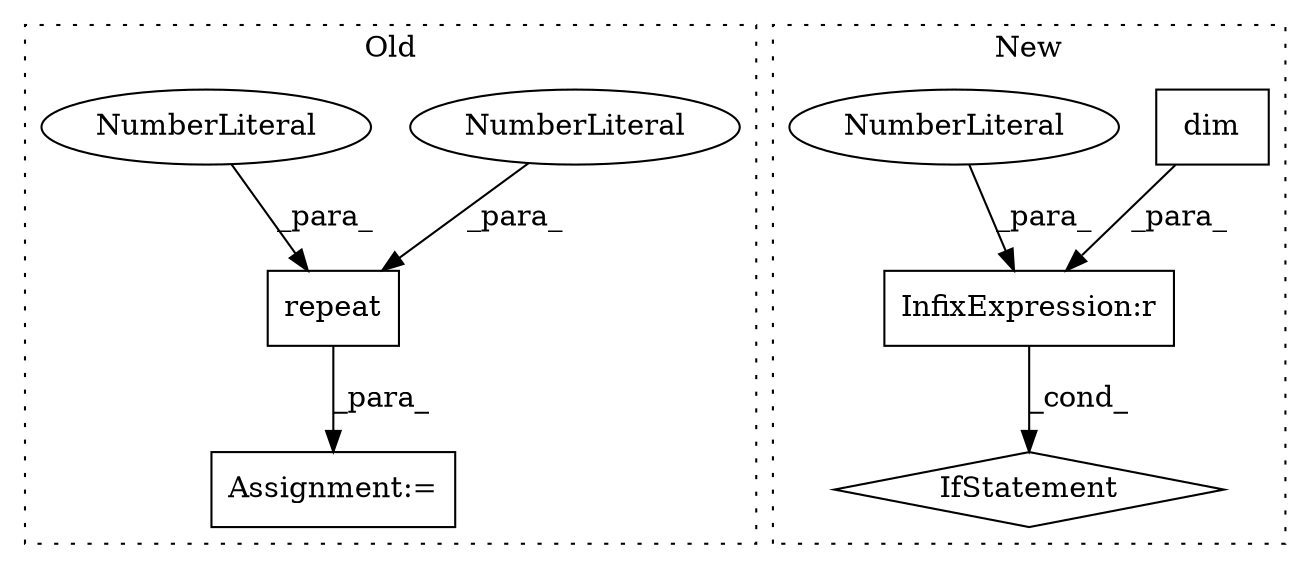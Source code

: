 digraph G {
subgraph cluster0 {
1 [label="repeat" a="32" s="5804,5828" l="7,1" shape="box"];
4 [label="NumberLiteral" a="34" s="5827" l="1" shape="ellipse"];
7 [label="NumberLiteral" a="34" s="5825" l="1" shape="ellipse"];
8 [label="Assignment:=" a="7" s="5780" l="1" shape="box"];
label = "Old";
style="dotted";
}
subgraph cluster1 {
2 [label="dim" a="32" s="5005" l="5" shape="box"];
3 [label="IfStatement" a="25" s="4994,5015" l="4,2" shape="diamond"];
5 [label="InfixExpression:r" a="27" s="5010" l="4" shape="box"];
6 [label="NumberLiteral" a="34" s="5014" l="1" shape="ellipse"];
label = "New";
style="dotted";
}
1 -> 8 [label="_para_"];
2 -> 5 [label="_para_"];
4 -> 1 [label="_para_"];
5 -> 3 [label="_cond_"];
6 -> 5 [label="_para_"];
7 -> 1 [label="_para_"];
}